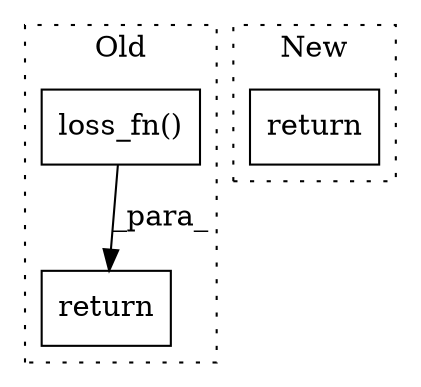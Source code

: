 digraph G {
subgraph cluster0 {
1 [label="loss_fn()" a="75" s="5842,5901" l="13,1" shape="box"];
3 [label="return" a="93" s="5835" l="7" shape="box"];
label = "Old";
style="dotted";
}
subgraph cluster1 {
2 [label="return" a="93" s="5815" l="7" shape="box"];
label = "New";
style="dotted";
}
1 -> 3 [label="_para_"];
}